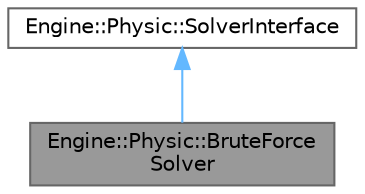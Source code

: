 digraph "Engine::Physic::BruteForceSolver"
{
 // LATEX_PDF_SIZE
  bgcolor="transparent";
  edge [fontname=Helvetica,fontsize=10,labelfontname=Helvetica,labelfontsize=10];
  node [fontname=Helvetica,fontsize=10,shape=box,height=0.2,width=0.4];
  Node1 [id="Node000001",label="Engine::Physic::BruteForce\lSolver",height=0.2,width=0.4,color="gray40", fillcolor="grey60", style="filled", fontcolor="black",tooltip="Solver que utiliza el método de fuerza bruta para actualizar la simulación física."];
  Node2 -> Node1 [id="edge1_Node000001_Node000002",dir="back",color="steelblue1",style="solid",tooltip=" "];
  Node2 [id="Node000002",label="Engine::Physic::SolverInterface",height=0.2,width=0.4,color="gray40", fillcolor="white", style="filled",URL="$class_engine_1_1_physic_1_1_solver_interface.html",tooltip="Interfaz para resolver la simulación física."];
}
